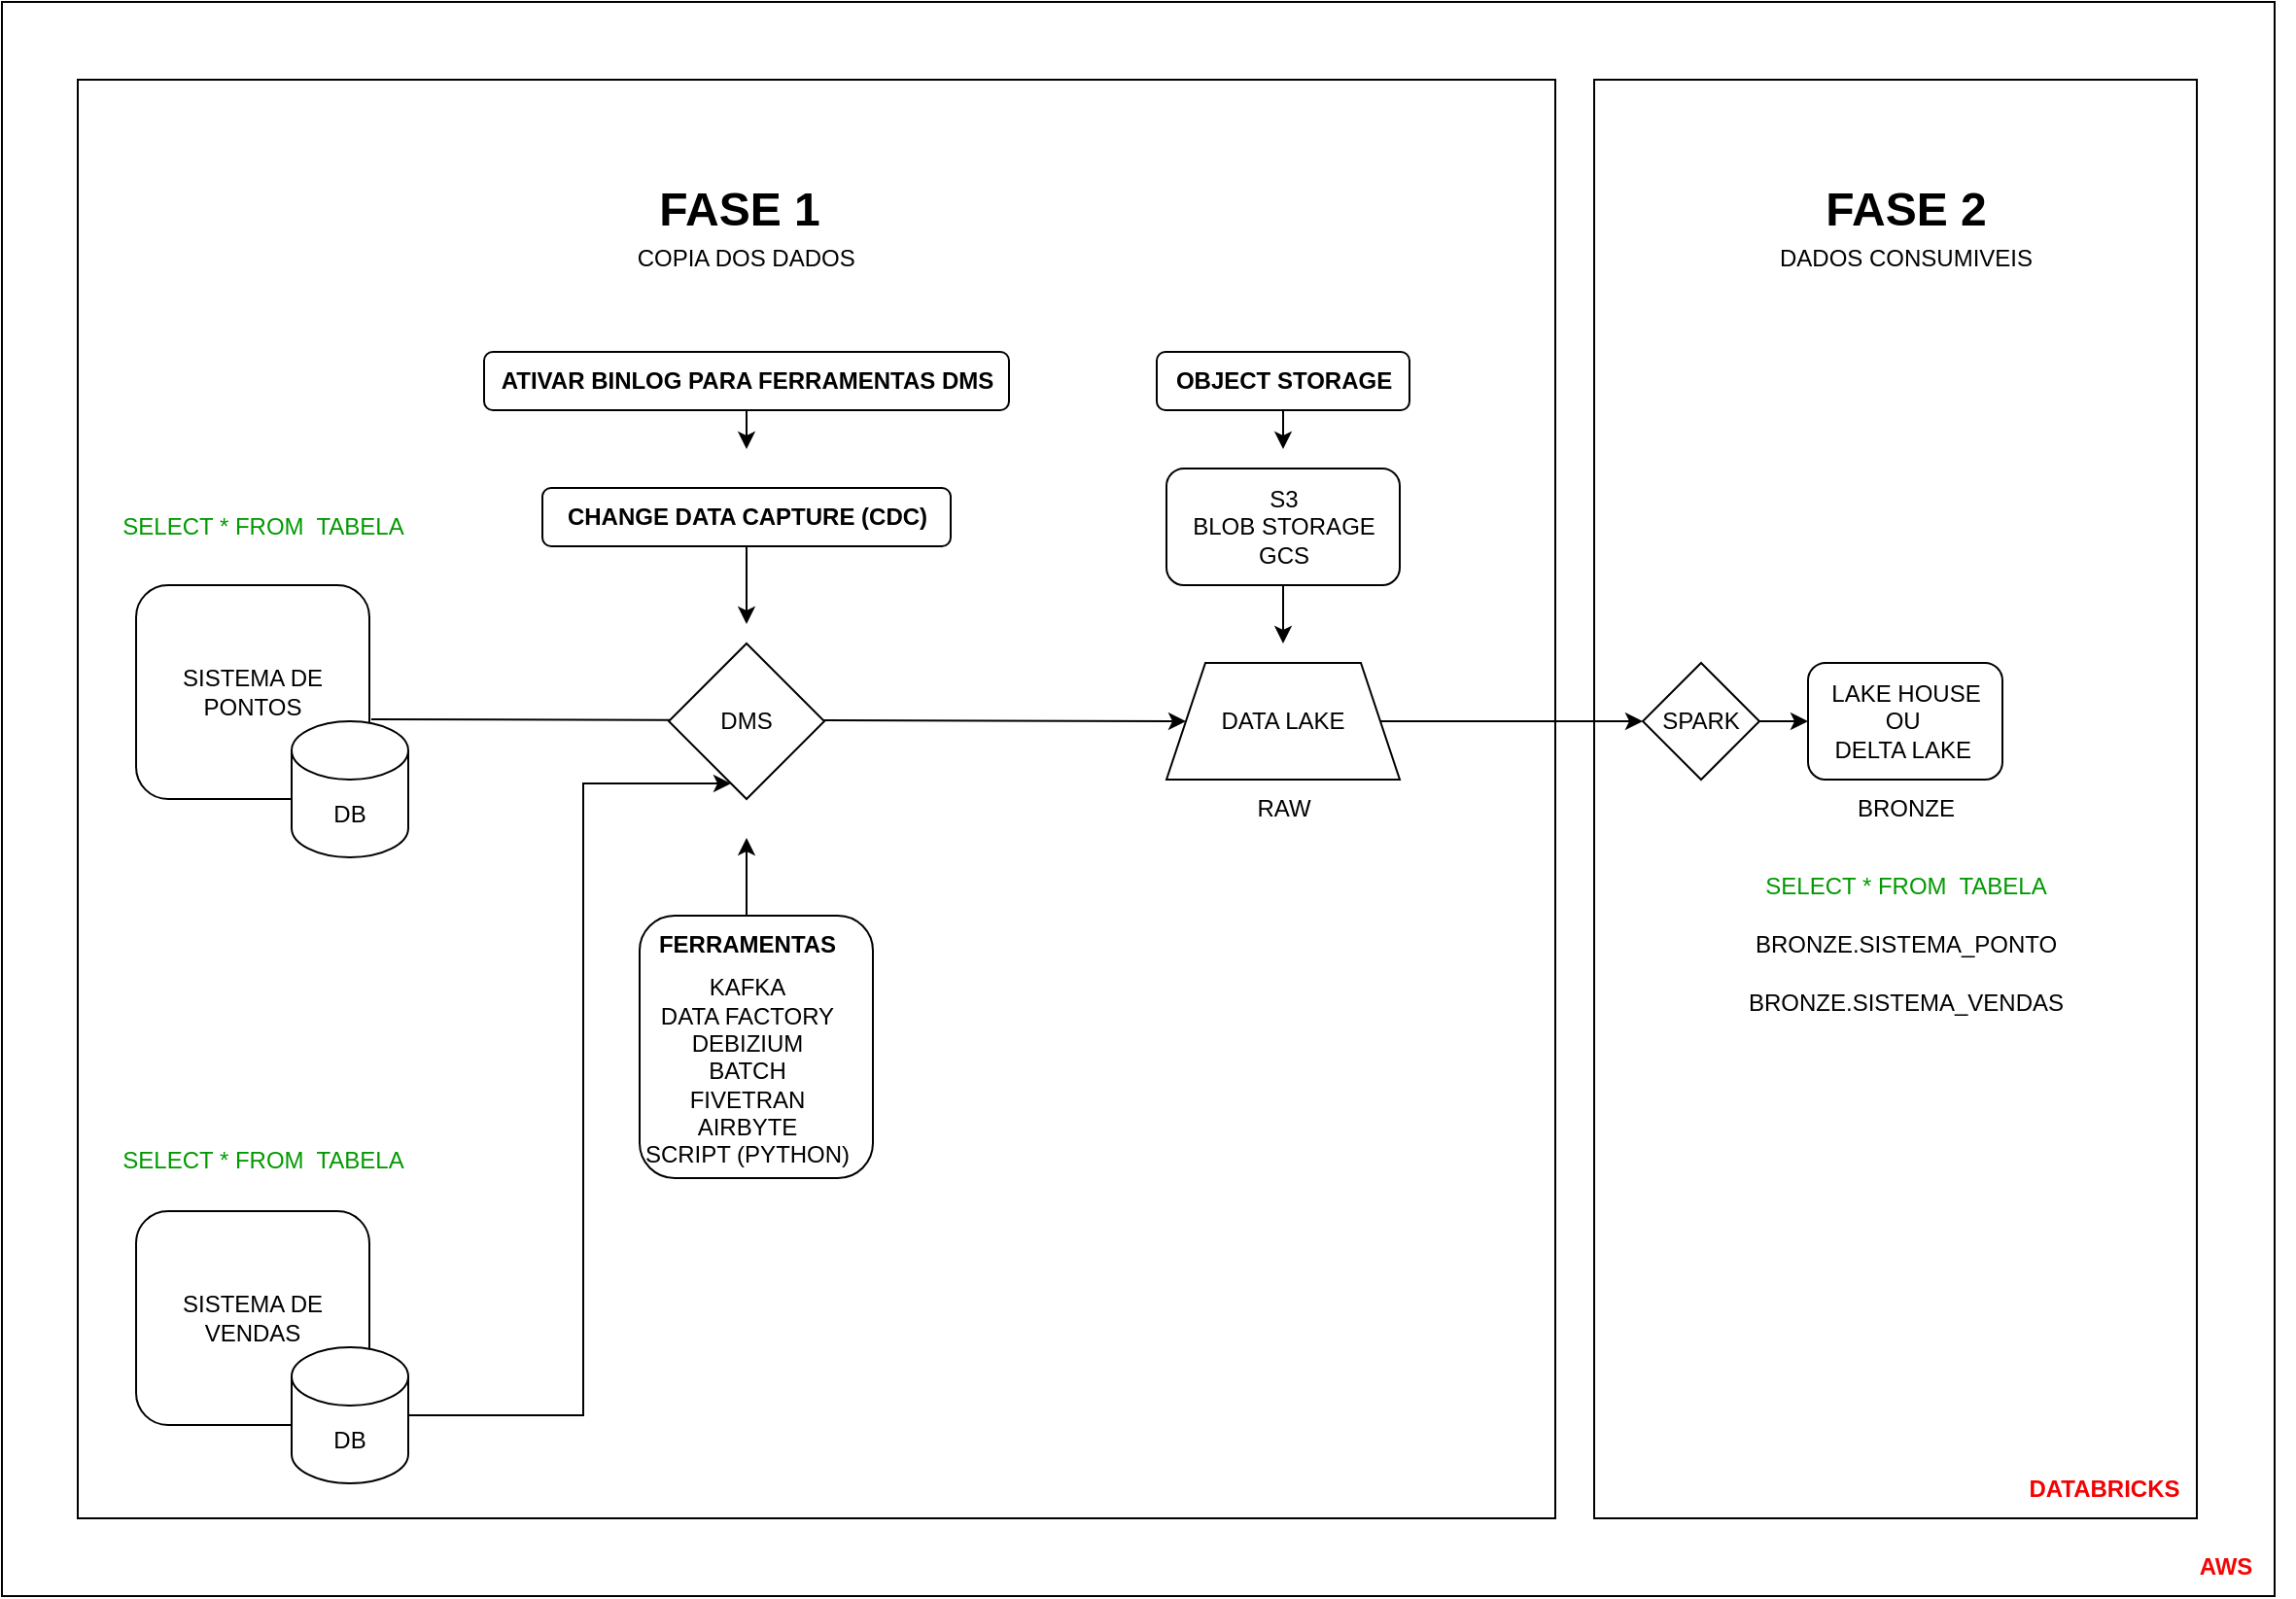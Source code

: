 <mxfile version="26.1.0">
  <diagram name="Página-1" id="Mjd0Yv2GLn9IVyd_ej-k">
    <mxGraphModel dx="2603" dy="788" grid="1" gridSize="10" guides="1" tooltips="1" connect="1" arrows="1" fold="1" page="1" pageScale="1" pageWidth="1169" pageHeight="827" math="0" shadow="0">
      <root>
        <mxCell id="0" />
        <mxCell id="1" parent="0" />
        <mxCell id="H8j8tGWWKGtM1E1vWjiA-4" value="" style="whiteSpace=wrap;html=1;" vertex="1" parent="1">
          <mxGeometry x="-1169" width="1169" height="820" as="geometry" />
        </mxCell>
        <mxCell id="ioKtioJMdL_eWFFIKE_o-6" value="" style="whiteSpace=wrap;html=1;" parent="1" vertex="1">
          <mxGeometry x="-1130" y="40" width="760" height="740" as="geometry" />
        </mxCell>
        <mxCell id="ioKtioJMdL_eWFFIKE_o-8" value="" style="whiteSpace=wrap;html=1;flipV=1;flipH=1;" parent="1" vertex="1">
          <mxGeometry x="-350" y="40" width="310" height="740" as="geometry" />
        </mxCell>
        <mxCell id="dODYw2VemyABCpYlCbUW-65" value="LAKE HOUSE&lt;div&gt;OU&amp;nbsp;&lt;div&gt;DELTA LAKE&amp;nbsp;&lt;/div&gt;&lt;/div&gt;" style="text;html=1;align=center;verticalAlign=middle;resizable=0;points=[];autosize=1;strokeColor=default;fillColor=none;rounded=1;" parent="1" vertex="1">
          <mxGeometry x="-240" y="340" width="100" height="60" as="geometry" />
        </mxCell>
        <mxCell id="dODYw2VemyABCpYlCbUW-66" style="edgeStyle=orthogonalEdgeStyle;rounded=0;orthogonalLoop=1;jettySize=auto;html=1;entryX=0;entryY=0.5;entryDx=0;entryDy=0;entryPerimeter=0;" parent="1" source="H8j8tGWWKGtM1E1vWjiA-1" target="dODYw2VemyABCpYlCbUW-65" edge="1">
          <mxGeometry relative="1" as="geometry" />
        </mxCell>
        <mxCell id="dODYw2VemyABCpYlCbUW-77" value="&lt;b&gt;&lt;font style=&quot;font-size: 24px;&quot;&gt;FASE 2&lt;/font&gt;&lt;/b&gt;" style="text;html=1;align=center;verticalAlign=middle;resizable=0;points=[];autosize=1;strokeColor=none;fillColor=none;rounded=1;container=0;" parent="1" vertex="1">
          <mxGeometry x="-245" y="87" width="110" height="40" as="geometry" />
        </mxCell>
        <mxCell id="dODYw2VemyABCpYlCbUW-78" value="DADOS CONSUMIVEIS" style="text;html=1;align=center;verticalAlign=middle;resizable=0;points=[];autosize=1;strokeColor=none;fillColor=none;container=0;" parent="1" vertex="1">
          <mxGeometry x="-265" y="117" width="150" height="30" as="geometry" />
        </mxCell>
        <mxCell id="dODYw2VemyABCpYlCbUW-80" value="BRONZE" style="text;html=1;align=center;verticalAlign=middle;resizable=0;points=[];autosize=1;strokeColor=none;fillColor=none;" parent="1" vertex="1">
          <mxGeometry x="-225" y="400" width="70" height="30" as="geometry" />
        </mxCell>
        <mxCell id="dODYw2VemyABCpYlCbUW-81" value="&lt;font style=&quot;color: rgb(0, 153, 0);&quot;&gt;SELECT * FROM&amp;nbsp; TABELA&lt;/font&gt;" style="text;html=1;align=center;verticalAlign=middle;resizable=0;points=[];autosize=1;strokeColor=none;fillColor=none;" parent="1" vertex="1">
          <mxGeometry x="-275" y="440" width="170" height="30" as="geometry" />
        </mxCell>
        <mxCell id="dODYw2VemyABCpYlCbUW-82" value="BRONZE.SISTEMA_PONTO" style="text;html=1;align=center;verticalAlign=middle;resizable=0;points=[];autosize=1;strokeColor=none;fillColor=none;" parent="1" vertex="1">
          <mxGeometry x="-280" y="470" width="180" height="30" as="geometry" />
        </mxCell>
        <mxCell id="dODYw2VemyABCpYlCbUW-83" value="BRONZE.SISTEMA_VENDAS" style="text;html=1;align=center;verticalAlign=middle;resizable=0;points=[];autosize=1;strokeColor=none;fillColor=none;" parent="1" vertex="1">
          <mxGeometry x="-285" y="500" width="190" height="30" as="geometry" />
        </mxCell>
        <mxCell id="dODYw2VemyABCpYlCbUW-44" value="SISTEMA DE PONTOS" style="rounded=1;whiteSpace=wrap;html=1;shadow=0;" parent="1" vertex="1">
          <mxGeometry x="-1100" y="300" width="120" height="110" as="geometry" />
        </mxCell>
        <mxCell id="dODYw2VemyABCpYlCbUW-45" value="DB" style="shape=cylinder3;whiteSpace=wrap;html=1;boundedLbl=1;backgroundOutline=1;size=15;shadow=0;" parent="1" vertex="1">
          <mxGeometry x="-1020" y="370" width="60" height="70" as="geometry" />
        </mxCell>
        <mxCell id="dODYw2VemyABCpYlCbUW-46" value="" style="endArrow=classic;html=1;rounded=0;entryX=0;entryY=0.5;entryDx=0;entryDy=0;exitX=1.008;exitY=0.627;exitDx=0;exitDy=0;exitPerimeter=0;shadow=0;" parent="1" source="dODYw2VemyABCpYlCbUW-44" target="dODYw2VemyABCpYlCbUW-47" edge="1">
          <mxGeometry width="50" height="50" relative="1" as="geometry">
            <mxPoint x="-926" y="370" as="sourcePoint" />
            <mxPoint x="-826" y="370" as="targetPoint" />
          </mxGeometry>
        </mxCell>
        <mxCell id="dODYw2VemyABCpYlCbUW-47" value="DATA LAKE" style="shape=trapezoid;perimeter=trapezoidPerimeter;whiteSpace=wrap;html=1;fixedSize=1;rounded=0;shadow=0;" parent="1" vertex="1">
          <mxGeometry x="-570" y="340" width="120" height="60" as="geometry" />
        </mxCell>
        <mxCell id="dODYw2VemyABCpYlCbUW-48" value="DMS" style="rhombus;whiteSpace=wrap;html=1;shadow=0;" parent="1" vertex="1">
          <mxGeometry x="-826" y="330" width="80" height="80" as="geometry" />
        </mxCell>
        <mxCell id="dODYw2VemyABCpYlCbUW-49" value="" style="group;strokeColor=default;rounded=1;shadow=0;" parent="1" vertex="1" connectable="0">
          <mxGeometry x="-841" y="470" width="120" height="135" as="geometry" />
        </mxCell>
        <mxCell id="dODYw2VemyABCpYlCbUW-50" value="&amp;nbsp;KAFKA&amp;nbsp;&lt;div&gt;DATA FACTORY&lt;/div&gt;&lt;div&gt;DEBIZIUM&lt;/div&gt;&lt;div&gt;BATCH&lt;/div&gt;&lt;div&gt;FIVETRAN&lt;/div&gt;&lt;div&gt;AIRBYTE&lt;/div&gt;&lt;div&gt;SCRIPT (PYTHON)&lt;/div&gt;" style="text;html=1;align=center;verticalAlign=middle;resizable=0;points=[];autosize=1;strokeColor=none;fillColor=none;shadow=0;" parent="dODYw2VemyABCpYlCbUW-49" vertex="1">
          <mxGeometry x="-10" y="25" width="130" height="110" as="geometry" />
        </mxCell>
        <mxCell id="dODYw2VemyABCpYlCbUW-51" style="edgeStyle=orthogonalEdgeStyle;rounded=0;orthogonalLoop=1;jettySize=auto;html=1;shadow=0;" parent="dODYw2VemyABCpYlCbUW-49" source="dODYw2VemyABCpYlCbUW-52" edge="1">
          <mxGeometry relative="1" as="geometry">
            <mxPoint x="55" y="-40" as="targetPoint" />
          </mxGeometry>
        </mxCell>
        <mxCell id="dODYw2VemyABCpYlCbUW-52" value="&lt;b&gt;FERRAMENTAS&lt;/b&gt;" style="text;html=1;align=center;verticalAlign=middle;resizable=0;points=[];autosize=1;strokeColor=none;fillColor=none;shadow=0;" parent="dODYw2VemyABCpYlCbUW-49" vertex="1">
          <mxGeometry width="110" height="30" as="geometry" />
        </mxCell>
        <mxCell id="dODYw2VemyABCpYlCbUW-53" style="edgeStyle=orthogonalEdgeStyle;rounded=0;orthogonalLoop=1;jettySize=auto;html=1;shadow=0;" parent="1" source="dODYw2VemyABCpYlCbUW-54" edge="1">
          <mxGeometry relative="1" as="geometry">
            <mxPoint x="-786" y="320" as="targetPoint" />
          </mxGeometry>
        </mxCell>
        <mxCell id="dODYw2VemyABCpYlCbUW-54" value="CHANGE DATA CAPTURE (CDC)" style="text;html=1;align=center;verticalAlign=middle;resizable=0;points=[];autosize=1;strokeColor=default;fillColor=none;fontStyle=1;rounded=1;shadow=0;" parent="1" vertex="1">
          <mxGeometry x="-891" y="250" width="210" height="30" as="geometry" />
        </mxCell>
        <mxCell id="dODYw2VemyABCpYlCbUW-55" style="edgeStyle=orthogonalEdgeStyle;rounded=0;orthogonalLoop=1;jettySize=auto;html=1;shadow=0;" parent="1" source="dODYw2VemyABCpYlCbUW-56" edge="1">
          <mxGeometry relative="1" as="geometry">
            <mxPoint x="-786" y="230" as="targetPoint" />
          </mxGeometry>
        </mxCell>
        <mxCell id="dODYw2VemyABCpYlCbUW-56" value="ATIVAR BINLOG PARA FERRAMENTAS DMS" style="text;html=1;align=center;verticalAlign=middle;resizable=0;points=[];autosize=1;strokeColor=default;fillColor=none;fontStyle=1;rounded=1;shadow=0;" parent="1" vertex="1">
          <mxGeometry x="-921" y="180" width="270" height="30" as="geometry" />
        </mxCell>
        <mxCell id="dODYw2VemyABCpYlCbUW-57" value="RAW" style="text;html=1;align=center;verticalAlign=middle;resizable=0;points=[];autosize=1;strokeColor=none;fillColor=none;shadow=0;" parent="1" vertex="1">
          <mxGeometry x="-535" y="400" width="50" height="30" as="geometry" />
        </mxCell>
        <mxCell id="dODYw2VemyABCpYlCbUW-58" value="" style="group;shadow=0;" parent="1" vertex="1" connectable="0">
          <mxGeometry x="-855" y="87" width="140" height="60" as="geometry" />
        </mxCell>
        <mxCell id="dODYw2VemyABCpYlCbUW-59" value="&lt;b&gt;&lt;font style=&quot;font-size: 24px;&quot;&gt;FASE 1&lt;/font&gt;&lt;/b&gt;" style="text;html=1;align=center;verticalAlign=middle;resizable=0;points=[];autosize=1;strokeColor=none;fillColor=none;rounded=1;shadow=0;" parent="dODYw2VemyABCpYlCbUW-58" vertex="1">
          <mxGeometry x="10" width="110" height="40" as="geometry" />
        </mxCell>
        <mxCell id="dODYw2VemyABCpYlCbUW-60" value="COPIA DOS DADOS&amp;nbsp;" style="text;html=1;align=center;verticalAlign=middle;resizable=0;points=[];autosize=1;strokeColor=none;fillColor=none;shadow=0;" parent="dODYw2VemyABCpYlCbUW-58" vertex="1">
          <mxGeometry y="30" width="140" height="30" as="geometry" />
        </mxCell>
        <mxCell id="dODYw2VemyABCpYlCbUW-61" style="edgeStyle=orthogonalEdgeStyle;rounded=0;orthogonalLoop=1;jettySize=auto;html=1;shadow=0;" parent="1" source="dODYw2VemyABCpYlCbUW-62" edge="1">
          <mxGeometry relative="1" as="geometry">
            <mxPoint x="-510" y="230" as="targetPoint" />
          </mxGeometry>
        </mxCell>
        <mxCell id="dODYw2VemyABCpYlCbUW-62" value="&lt;b&gt;OBJECT STORAGE&lt;/b&gt;" style="text;html=1;align=center;verticalAlign=middle;resizable=0;points=[];autosize=1;strokeColor=default;fillColor=none;rounded=1;shadow=0;" parent="1" vertex="1">
          <mxGeometry x="-575" y="180" width="130" height="30" as="geometry" />
        </mxCell>
        <mxCell id="dODYw2VemyABCpYlCbUW-63" style="edgeStyle=orthogonalEdgeStyle;rounded=0;orthogonalLoop=1;jettySize=auto;html=1;shadow=0;" parent="1" source="dODYw2VemyABCpYlCbUW-64" edge="1">
          <mxGeometry relative="1" as="geometry">
            <mxPoint x="-510" y="330" as="targetPoint" />
          </mxGeometry>
        </mxCell>
        <mxCell id="dODYw2VemyABCpYlCbUW-64" value="S3&lt;div&gt;BLOB STORAGE&lt;/div&gt;&lt;div&gt;GCS&lt;/div&gt;" style="text;html=1;align=center;verticalAlign=middle;resizable=0;points=[];autosize=1;strokeColor=default;fillColor=none;rounded=1;shadow=0;" parent="1" vertex="1">
          <mxGeometry x="-570" y="240" width="120" height="60" as="geometry" />
        </mxCell>
        <mxCell id="dODYw2VemyABCpYlCbUW-69" value="&lt;font style=&quot;color: rgb(0, 153, 0);&quot;&gt;SELECT * FROM&amp;nbsp; TABELA&lt;/font&gt;" style="text;html=1;align=center;verticalAlign=middle;resizable=0;points=[];autosize=1;strokeColor=none;fillColor=none;" parent="1" vertex="1">
          <mxGeometry x="-1120" y="581" width="170" height="30" as="geometry" />
        </mxCell>
        <mxCell id="dODYw2VemyABCpYlCbUW-70" value="SISTEMA DE VENDAS" style="rounded=1;whiteSpace=wrap;html=1;shadow=0;" parent="1" vertex="1">
          <mxGeometry x="-1100" y="622" width="120" height="110" as="geometry" />
        </mxCell>
        <mxCell id="dODYw2VemyABCpYlCbUW-71" style="edgeStyle=orthogonalEdgeStyle;rounded=0;orthogonalLoop=1;jettySize=auto;html=1;shadow=0;" parent="1" source="dODYw2VemyABCpYlCbUW-72" target="dODYw2VemyABCpYlCbUW-48" edge="1">
          <mxGeometry relative="1" as="geometry">
            <Array as="points">
              <mxPoint x="-870" y="727" />
              <mxPoint x="-870" y="402" />
            </Array>
          </mxGeometry>
        </mxCell>
        <mxCell id="dODYw2VemyABCpYlCbUW-72" value="DB" style="shape=cylinder3;whiteSpace=wrap;html=1;boundedLbl=1;backgroundOutline=1;size=15;shadow=0;" parent="1" vertex="1">
          <mxGeometry x="-1020" y="692" width="60" height="70" as="geometry" />
        </mxCell>
        <mxCell id="dODYw2VemyABCpYlCbUW-73" value="&lt;font style=&quot;color: rgb(0, 153, 0);&quot;&gt;SELECT * FROM&amp;nbsp; TABELA&lt;/font&gt;" style="text;html=1;align=center;verticalAlign=middle;resizable=0;points=[];autosize=1;strokeColor=none;fillColor=none;" parent="1" vertex="1">
          <mxGeometry x="-1120" y="255" width="170" height="30" as="geometry" />
        </mxCell>
        <mxCell id="H8j8tGWWKGtM1E1vWjiA-2" value="&lt;b&gt;&lt;font style=&quot;color: light-dark(rgb(242, 7, 7), rgb(237, 237, 237));&quot;&gt;AWS&lt;/font&gt;&lt;/b&gt;" style="text;html=1;align=center;verticalAlign=middle;whiteSpace=wrap;rounded=0;" vertex="1" parent="1">
          <mxGeometry x="-60" y="790" width="70" height="30" as="geometry" />
        </mxCell>
        <mxCell id="H8j8tGWWKGtM1E1vWjiA-3" value="&lt;b&gt;&lt;font style=&quot;color: light-dark(rgb(242, 2, 2), rgb(237, 237, 237));&quot;&gt;DATABRICKS&lt;/font&gt;&lt;/b&gt;" style="text;html=1;align=center;verticalAlign=middle;whiteSpace=wrap;rounded=0;" vertex="1" parent="1">
          <mxGeometry x="-135" y="740" width="95" height="50" as="geometry" />
        </mxCell>
        <mxCell id="H8j8tGWWKGtM1E1vWjiA-5" value="" style="edgeStyle=orthogonalEdgeStyle;rounded=0;orthogonalLoop=1;jettySize=auto;html=1;entryX=0;entryY=0.5;entryDx=0;entryDy=0;entryPerimeter=0;" edge="1" parent="1" source="dODYw2VemyABCpYlCbUW-47" target="H8j8tGWWKGtM1E1vWjiA-1">
          <mxGeometry relative="1" as="geometry">
            <mxPoint x="-460" y="370" as="sourcePoint" />
            <mxPoint x="-240" y="370" as="targetPoint" />
          </mxGeometry>
        </mxCell>
        <mxCell id="H8j8tGWWKGtM1E1vWjiA-1" value="SPARK" style="rhombus;whiteSpace=wrap;html=1;" vertex="1" parent="1">
          <mxGeometry x="-325" y="340" width="60" height="60" as="geometry" />
        </mxCell>
      </root>
    </mxGraphModel>
  </diagram>
</mxfile>
